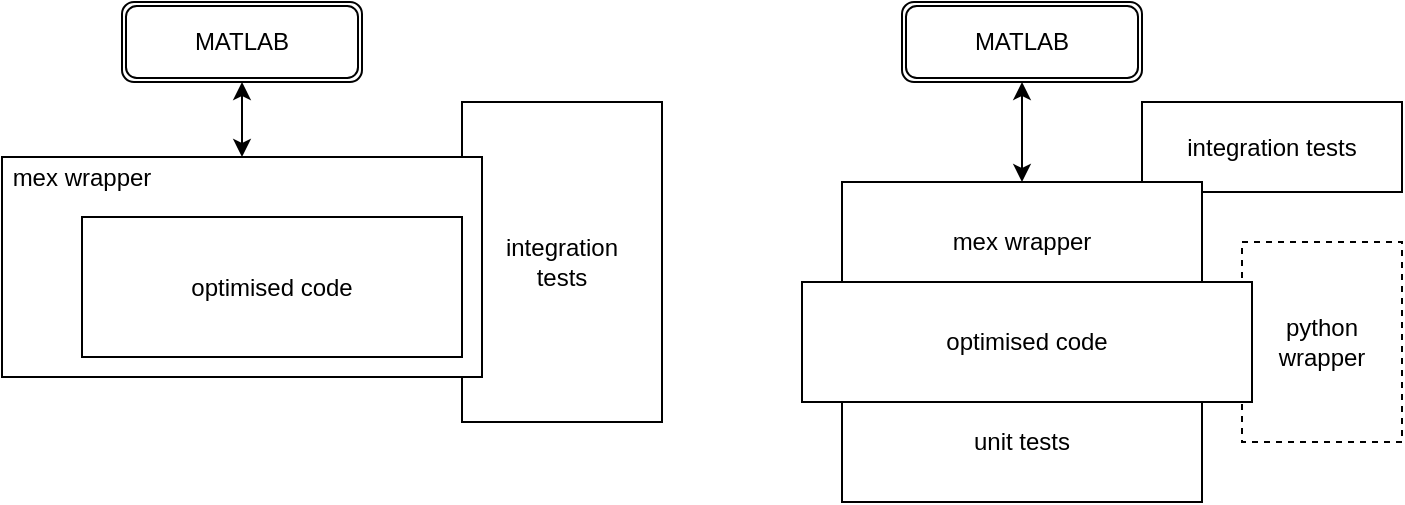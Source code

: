 <mxfile version="12.2.2" type="device" pages="1"><diagram id="9ZyzPu4QXjy8ulc_hJQh" name="Page-1"><mxGraphModel dx="1086" dy="846" grid="1" gridSize="10" guides="1" tooltips="1" connect="1" arrows="1" fold="1" page="1" pageScale="1" pageWidth="850" pageHeight="1100" math="0" shadow="0"><root><mxCell id="0"/><mxCell id="1" parent="0"/><mxCell id="wjFCv6LG_WhEPBd6EF03-14" value="integration tests" style="rounded=0;whiteSpace=wrap;html=1;" vertex="1" parent="1"><mxGeometry x="650" y="80" width="130" height="45" as="geometry"/></mxCell><mxCell id="wjFCv6LG_WhEPBd6EF03-13" value="python wrapper" style="rounded=0;whiteSpace=wrap;html=1;dashed=1;" vertex="1" parent="1"><mxGeometry x="700" y="150" width="80" height="100" as="geometry"/></mxCell><mxCell id="wjFCv6LG_WhEPBd6EF03-8" value="integration &lt;br&gt;tests" style="rounded=0;whiteSpace=wrap;html=1;" vertex="1" parent="1"><mxGeometry x="310" y="80" width="100" height="160" as="geometry"/></mxCell><mxCell id="wjFCv6LG_WhEPBd6EF03-7" value="unit tests" style="rounded=0;whiteSpace=wrap;html=1;" vertex="1" parent="1"><mxGeometry x="500" y="220" width="180" height="60" as="geometry"/></mxCell><mxCell id="wjFCv6LG_WhEPBd6EF03-2" value="" style="rounded=0;whiteSpace=wrap;html=1;" vertex="1" parent="1"><mxGeometry x="80" y="107.5" width="240" height="110" as="geometry"/></mxCell><mxCell id="wjFCv6LG_WhEPBd6EF03-3" value="mex wrapper" style="text;html=1;strokeColor=none;fillColor=none;align=center;verticalAlign=middle;whiteSpace=wrap;rounded=0;" vertex="1" parent="1"><mxGeometry x="80" y="107.5" width="80" height="20" as="geometry"/></mxCell><mxCell id="wjFCv6LG_WhEPBd6EF03-4" value="optimised code" style="rounded=0;whiteSpace=wrap;html=1;" vertex="1" parent="1"><mxGeometry x="120" y="137.5" width="190" height="70" as="geometry"/></mxCell><mxCell id="wjFCv6LG_WhEPBd6EF03-6" value="mex wrapper" style="rounded=0;whiteSpace=wrap;html=1;" vertex="1" parent="1"><mxGeometry x="500" y="120" width="180" height="60" as="geometry"/></mxCell><mxCell id="wjFCv6LG_WhEPBd6EF03-5" value="optimised code" style="rounded=0;whiteSpace=wrap;html=1;" vertex="1" parent="1"><mxGeometry x="480" y="170" width="225" height="60" as="geometry"/></mxCell><mxCell id="wjFCv6LG_WhEPBd6EF03-9" value="" style="endArrow=classic;startArrow=classic;html=1;entryX=0.5;entryY=1;entryDx=0;entryDy=0;exitX=0.5;exitY=0;exitDx=0;exitDy=0;" edge="1" parent="1" source="wjFCv6LG_WhEPBd6EF03-2" target="wjFCv6LG_WhEPBd6EF03-10"><mxGeometry width="50" height="50" relative="1" as="geometry"><mxPoint x="30" y="610" as="sourcePoint"/><mxPoint x="80" y="560" as="targetPoint"/></mxGeometry></mxCell><mxCell id="wjFCv6LG_WhEPBd6EF03-10" value="MATLAB" style="shape=ext;double=1;rounded=1;whiteSpace=wrap;html=1;" vertex="1" parent="1"><mxGeometry x="140" y="30" width="120" height="40" as="geometry"/></mxCell><mxCell id="wjFCv6LG_WhEPBd6EF03-11" value="" style="endArrow=classic;startArrow=classic;html=1;entryX=0.5;entryY=1;entryDx=0;entryDy=0;exitX=0.5;exitY=0;exitDx=0;exitDy=0;" edge="1" parent="1" target="wjFCv6LG_WhEPBd6EF03-12"><mxGeometry width="50" height="50" relative="1" as="geometry"><mxPoint x="590" y="120" as="sourcePoint"/><mxPoint x="470" y="560" as="targetPoint"/></mxGeometry></mxCell><mxCell id="wjFCv6LG_WhEPBd6EF03-12" value="MATLAB" style="shape=ext;double=1;rounded=1;whiteSpace=wrap;html=1;" vertex="1" parent="1"><mxGeometry x="530" y="30" width="120" height="40" as="geometry"/></mxCell></root></mxGraphModel></diagram></mxfile>